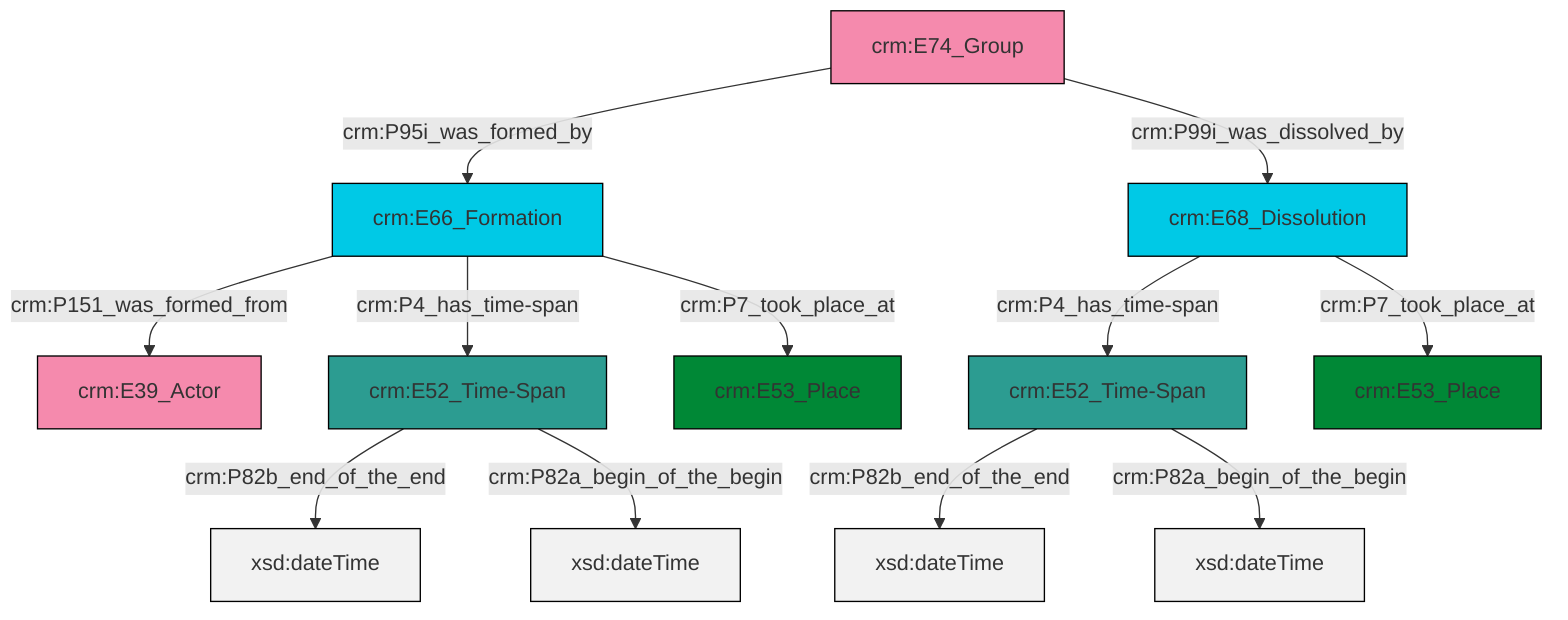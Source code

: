 graph TD
classDef Literal fill:#f2f2f2,stroke:#000000;
classDef CRM_Entity fill:#FFFFFF,stroke:#000000;
classDef Temporal_Entity fill:#00C9E6, stroke:#000000;
classDef Type fill:#E18312, stroke:#000000;
classDef Time-Span fill:#2C9C91, stroke:#000000;
classDef Appellation fill:#FFEB7F, stroke:#000000;
classDef Place fill:#008836, stroke:#000000;
classDef Persistent_Item fill:#B266B2, stroke:#000000;
classDef Conceptual_Object fill:#FFD700, stroke:#000000;
classDef Physical_Thing fill:#D2B48C, stroke:#000000;
classDef Actor fill:#f58aad, stroke:#000000;
classDef PC_Classes fill:#4ce600, stroke:#000000;
classDef Multi fill:#cccccc,stroke:#000000;

0["crm:E52_Time-Span"]:::Time-Span -->|crm:P82b_end_of_the_end| 1[xsd:dateTime]:::Literal
2["crm:E66_Formation"]:::Temporal_Entity -->|crm:P151_was_formed_from| 4["crm:E39_Actor"]:::Actor
5["crm:E74_Group"]:::Actor -->|crm:P95i_was_formed_by| 2["crm:E66_Formation"]:::Temporal_Entity
2["crm:E66_Formation"]:::Temporal_Entity -->|crm:P4_has_time-span| 7["crm:E52_Time-Span"]:::Time-Span
7["crm:E52_Time-Span"]:::Time-Span -->|crm:P82b_end_of_the_end| 9[xsd:dateTime]:::Literal
5["crm:E74_Group"]:::Actor -->|crm:P99i_was_dissolved_by| 10["crm:E68_Dissolution"]:::Temporal_Entity
10["crm:E68_Dissolution"]:::Temporal_Entity -->|crm:P4_has_time-span| 0["crm:E52_Time-Span"]:::Time-Span
2["crm:E66_Formation"]:::Temporal_Entity -->|crm:P7_took_place_at| 15["crm:E53_Place"]:::Place
0["crm:E52_Time-Span"]:::Time-Span -->|crm:P82a_begin_of_the_begin| 16[xsd:dateTime]:::Literal
10["crm:E68_Dissolution"]:::Temporal_Entity -->|crm:P7_took_place_at| 11["crm:E53_Place"]:::Place
7["crm:E52_Time-Span"]:::Time-Span -->|crm:P82a_begin_of_the_begin| 18[xsd:dateTime]:::Literal